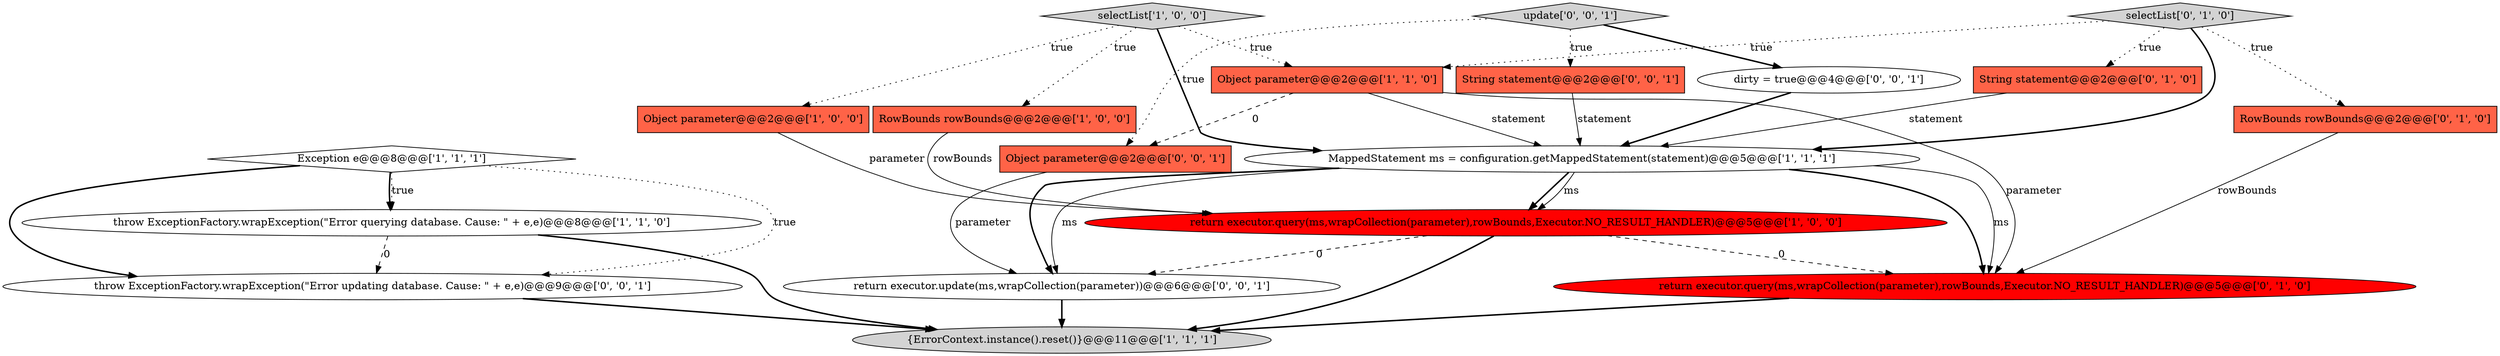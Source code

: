 digraph {
10 [style = filled, label = "String statement@@@2@@@['0', '1', '0']", fillcolor = tomato, shape = box image = "AAA0AAABBB2BBB"];
17 [style = filled, label = "update['0', '0', '1']", fillcolor = lightgray, shape = diamond image = "AAA0AAABBB3BBB"];
9 [style = filled, label = "RowBounds rowBounds@@@2@@@['0', '1', '0']", fillcolor = tomato, shape = box image = "AAA0AAABBB2BBB"];
11 [style = filled, label = "selectList['0', '1', '0']", fillcolor = lightgray, shape = diamond image = "AAA0AAABBB2BBB"];
14 [style = filled, label = "String statement@@@2@@@['0', '0', '1']", fillcolor = tomato, shape = box image = "AAA0AAABBB3BBB"];
16 [style = filled, label = "Object parameter@@@2@@@['0', '0', '1']", fillcolor = tomato, shape = box image = "AAA0AAABBB3BBB"];
5 [style = filled, label = "Object parameter@@@2@@@['1', '1', '0']", fillcolor = tomato, shape = box image = "AAA0AAABBB1BBB"];
8 [style = filled, label = "selectList['1', '0', '0']", fillcolor = lightgray, shape = diamond image = "AAA0AAABBB1BBB"];
13 [style = filled, label = "throw ExceptionFactory.wrapException(\"Error updating database. Cause: \" + e,e)@@@9@@@['0', '0', '1']", fillcolor = white, shape = ellipse image = "AAA0AAABBB3BBB"];
4 [style = filled, label = "RowBounds rowBounds@@@2@@@['1', '0', '0']", fillcolor = tomato, shape = box image = "AAA0AAABBB1BBB"];
0 [style = filled, label = "Object parameter@@@2@@@['1', '0', '0']", fillcolor = tomato, shape = box image = "AAA0AAABBB1BBB"];
15 [style = filled, label = "dirty = true@@@4@@@['0', '0', '1']", fillcolor = white, shape = ellipse image = "AAA0AAABBB3BBB"];
3 [style = filled, label = "{ErrorContext.instance().reset()}@@@11@@@['1', '1', '1']", fillcolor = lightgray, shape = ellipse image = "AAA0AAABBB1BBB"];
18 [style = filled, label = "return executor.update(ms,wrapCollection(parameter))@@@6@@@['0', '0', '1']", fillcolor = white, shape = ellipse image = "AAA0AAABBB3BBB"];
6 [style = filled, label = "return executor.query(ms,wrapCollection(parameter),rowBounds,Executor.NO_RESULT_HANDLER)@@@5@@@['1', '0', '0']", fillcolor = red, shape = ellipse image = "AAA1AAABBB1BBB"];
2 [style = filled, label = "MappedStatement ms = configuration.getMappedStatement(statement)@@@5@@@['1', '1', '1']", fillcolor = white, shape = ellipse image = "AAA0AAABBB1BBB"];
12 [style = filled, label = "return executor.query(ms,wrapCollection(parameter),rowBounds,Executor.NO_RESULT_HANDLER)@@@5@@@['0', '1', '0']", fillcolor = red, shape = ellipse image = "AAA1AAABBB2BBB"];
7 [style = filled, label = "throw ExceptionFactory.wrapException(\"Error querying database. Cause: \" + e,e)@@@8@@@['1', '1', '0']", fillcolor = white, shape = ellipse image = "AAA0AAABBB1BBB"];
1 [style = filled, label = "Exception e@@@8@@@['1', '1', '1']", fillcolor = white, shape = diamond image = "AAA0AAABBB1BBB"];
6->3 [style = bold, label=""];
18->3 [style = bold, label=""];
4->6 [style = solid, label="rowBounds"];
15->2 [style = bold, label=""];
2->6 [style = bold, label=""];
11->10 [style = dotted, label="true"];
2->12 [style = solid, label="ms"];
9->12 [style = solid, label="rowBounds"];
17->14 [style = dotted, label="true"];
14->2 [style = solid, label="statement"];
2->18 [style = bold, label=""];
11->9 [style = dotted, label="true"];
11->5 [style = dotted, label="true"];
1->7 [style = bold, label=""];
2->18 [style = solid, label="ms"];
1->13 [style = bold, label=""];
11->2 [style = bold, label=""];
7->3 [style = bold, label=""];
2->12 [style = bold, label=""];
8->4 [style = dotted, label="true"];
6->18 [style = dashed, label="0"];
2->6 [style = solid, label="ms"];
1->7 [style = dotted, label="true"];
17->16 [style = dotted, label="true"];
16->18 [style = solid, label="parameter"];
1->13 [style = dotted, label="true"];
6->12 [style = dashed, label="0"];
5->16 [style = dashed, label="0"];
13->3 [style = bold, label=""];
8->2 [style = bold, label=""];
8->5 [style = dotted, label="true"];
17->15 [style = bold, label=""];
7->13 [style = dashed, label="0"];
8->0 [style = dotted, label="true"];
12->3 [style = bold, label=""];
5->12 [style = solid, label="parameter"];
0->6 [style = solid, label="parameter"];
10->2 [style = solid, label="statement"];
5->2 [style = solid, label="statement"];
}

